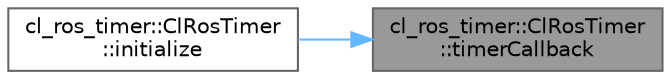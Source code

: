 digraph "cl_ros_timer::ClRosTimer::timerCallback"
{
 // LATEX_PDF_SIZE
  bgcolor="transparent";
  edge [fontname=Helvetica,fontsize=10,labelfontname=Helvetica,labelfontsize=10];
  node [fontname=Helvetica,fontsize=10,shape=box,height=0.2,width=0.4];
  rankdir="RL";
  Node1 [label="cl_ros_timer::ClRosTimer\l::timerCallback",height=0.2,width=0.4,color="gray40", fillcolor="grey60", style="filled", fontcolor="black",tooltip=" "];
  Node1 -> Node2 [dir="back",color="steelblue1",style="solid"];
  Node2 [label="cl_ros_timer::ClRosTimer\l::initialize",height=0.2,width=0.4,color="grey40", fillcolor="white", style="filled",URL="$classcl__ros__timer_1_1ClRosTimer.html#a874e97a9e3e974966ac4999e0a293e73",tooltip=" "];
}
